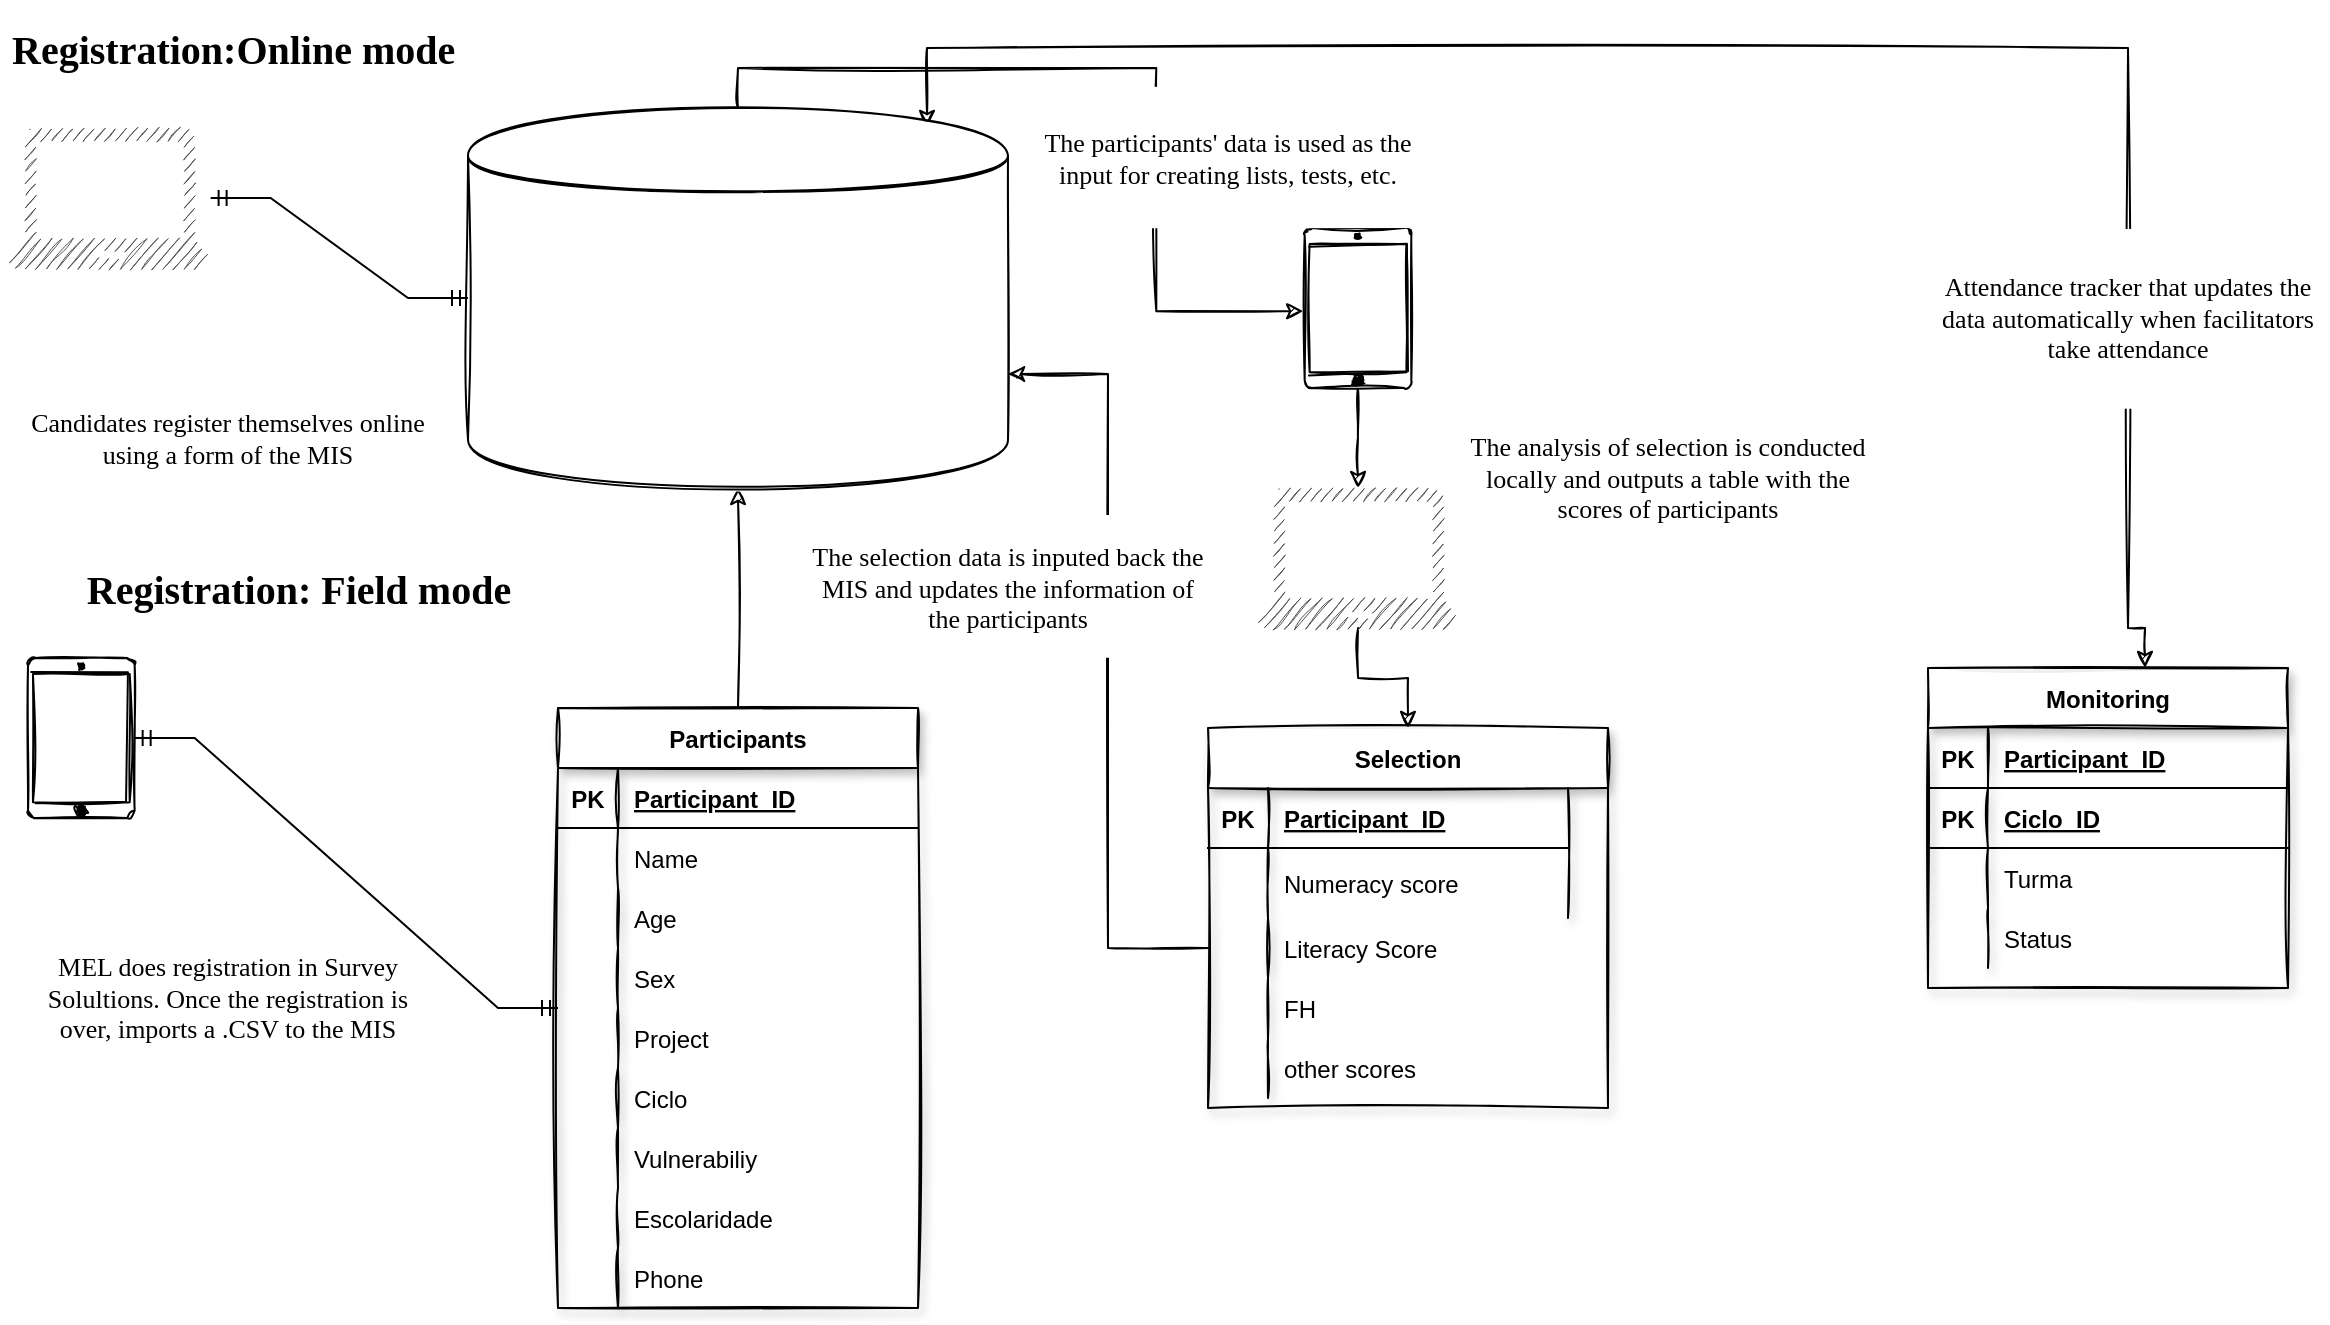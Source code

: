 <mxfile version="17.0.0" type="github">
  <diagram id="xf75cjcKGF7Ed7S_Ia3y" name="Page-1">
    <mxGraphModel dx="2447" dy="1406" grid="1" gridSize="10" guides="1" tooltips="1" connect="1" arrows="1" fold="1" page="1" pageScale="1" pageWidth="1169" pageHeight="827" math="0" shadow="0">
      <root>
        <mxCell id="0" />
        <mxCell id="1" parent="0" />
        <mxCell id="16KXvka3SfCtmEUfeH8i-1" value="" style="html=1;verticalLabelPosition=bottom;labelBackgroundColor=#ffffff;verticalAlign=top;shadow=0;dashed=0;strokeWidth=1;shape=mxgraph.ios7.misc.ipad7inch;strokeColor=#000000;sketch=1;" vertex="1" parent="1">
          <mxGeometry x="10" y="315" width="53.33" height="80" as="geometry" />
        </mxCell>
        <mxCell id="16KXvka3SfCtmEUfeH8i-2" value="" style="sketch=1;pointerEvents=1;shadow=0;dashed=0;html=1;strokeColor=none;fillColor=#505050;labelPosition=center;verticalLabelPosition=bottom;verticalAlign=top;outlineConnect=0;align=center;shape=mxgraph.office.devices.laptop;" vertex="1" parent="1">
          <mxGeometry y="50" width="101.31" height="70" as="geometry" />
        </mxCell>
        <mxCell id="16KXvka3SfCtmEUfeH8i-91" value="" style="edgeStyle=orthogonalEdgeStyle;rounded=0;orthogonalLoop=1;jettySize=auto;html=1;fontFamily=Lucida Console;fontSize=13;sketch=1;" edge="1" parent="1" source="16KXvka3SfCtmEUfeH8i-3" target="16KXvka3SfCtmEUfeH8i-31">
          <mxGeometry relative="1" as="geometry" />
        </mxCell>
        <mxCell id="16KXvka3SfCtmEUfeH8i-3" value="Participants" style="shape=table;startSize=30;container=1;collapsible=1;childLayout=tableLayout;fixedRows=1;rowLines=0;fontStyle=1;align=center;resizeLast=1;sketch=1;shadow=1;" vertex="1" parent="1">
          <mxGeometry x="275" y="340" width="180" height="300" as="geometry" />
        </mxCell>
        <mxCell id="16KXvka3SfCtmEUfeH8i-4" value="" style="shape=tableRow;horizontal=0;startSize=0;swimlaneHead=0;swimlaneBody=0;fillColor=none;collapsible=0;dropTarget=0;points=[[0,0.5],[1,0.5]];portConstraint=eastwest;top=0;left=0;right=0;bottom=1;" vertex="1" parent="16KXvka3SfCtmEUfeH8i-3">
          <mxGeometry y="30" width="180" height="30" as="geometry" />
        </mxCell>
        <mxCell id="16KXvka3SfCtmEUfeH8i-5" value="PK" style="shape=partialRectangle;connectable=0;fillColor=none;top=0;left=0;bottom=0;right=0;fontStyle=1;overflow=hidden;" vertex="1" parent="16KXvka3SfCtmEUfeH8i-4">
          <mxGeometry width="30" height="30" as="geometry">
            <mxRectangle width="30" height="30" as="alternateBounds" />
          </mxGeometry>
        </mxCell>
        <mxCell id="16KXvka3SfCtmEUfeH8i-6" value="Participant_ID" style="shape=partialRectangle;connectable=0;fillColor=none;top=0;left=0;bottom=0;right=0;align=left;spacingLeft=6;fontStyle=5;overflow=hidden;" vertex="1" parent="16KXvka3SfCtmEUfeH8i-4">
          <mxGeometry x="30" width="150" height="30" as="geometry">
            <mxRectangle width="150" height="30" as="alternateBounds" />
          </mxGeometry>
        </mxCell>
        <mxCell id="16KXvka3SfCtmEUfeH8i-7" value="" style="shape=tableRow;horizontal=0;startSize=0;swimlaneHead=0;swimlaneBody=0;fillColor=none;collapsible=0;dropTarget=0;points=[[0,0.5],[1,0.5]];portConstraint=eastwest;top=0;left=0;right=0;bottom=0;" vertex="1" parent="16KXvka3SfCtmEUfeH8i-3">
          <mxGeometry y="60" width="180" height="30" as="geometry" />
        </mxCell>
        <mxCell id="16KXvka3SfCtmEUfeH8i-8" value="" style="shape=partialRectangle;connectable=0;fillColor=none;top=0;left=0;bottom=0;right=0;editable=1;overflow=hidden;" vertex="1" parent="16KXvka3SfCtmEUfeH8i-7">
          <mxGeometry width="30" height="30" as="geometry">
            <mxRectangle width="30" height="30" as="alternateBounds" />
          </mxGeometry>
        </mxCell>
        <mxCell id="16KXvka3SfCtmEUfeH8i-9" value="Name" style="shape=partialRectangle;connectable=0;fillColor=none;top=0;left=0;bottom=0;right=0;align=left;spacingLeft=6;overflow=hidden;" vertex="1" parent="16KXvka3SfCtmEUfeH8i-7">
          <mxGeometry x="30" width="150" height="30" as="geometry">
            <mxRectangle width="150" height="30" as="alternateBounds" />
          </mxGeometry>
        </mxCell>
        <mxCell id="16KXvka3SfCtmEUfeH8i-10" value="" style="shape=tableRow;horizontal=0;startSize=0;swimlaneHead=0;swimlaneBody=0;fillColor=none;collapsible=0;dropTarget=0;points=[[0,0.5],[1,0.5]];portConstraint=eastwest;top=0;left=0;right=0;bottom=0;" vertex="1" parent="16KXvka3SfCtmEUfeH8i-3">
          <mxGeometry y="90" width="180" height="30" as="geometry" />
        </mxCell>
        <mxCell id="16KXvka3SfCtmEUfeH8i-11" value="" style="shape=partialRectangle;connectable=0;fillColor=none;top=0;left=0;bottom=0;right=0;editable=1;overflow=hidden;" vertex="1" parent="16KXvka3SfCtmEUfeH8i-10">
          <mxGeometry width="30" height="30" as="geometry">
            <mxRectangle width="30" height="30" as="alternateBounds" />
          </mxGeometry>
        </mxCell>
        <mxCell id="16KXvka3SfCtmEUfeH8i-12" value="Age" style="shape=partialRectangle;connectable=0;fillColor=none;top=0;left=0;bottom=0;right=0;align=left;spacingLeft=6;overflow=hidden;" vertex="1" parent="16KXvka3SfCtmEUfeH8i-10">
          <mxGeometry x="30" width="150" height="30" as="geometry">
            <mxRectangle width="150" height="30" as="alternateBounds" />
          </mxGeometry>
        </mxCell>
        <mxCell id="16KXvka3SfCtmEUfeH8i-13" value="" style="shape=tableRow;horizontal=0;startSize=0;swimlaneHead=0;swimlaneBody=0;fillColor=none;collapsible=0;dropTarget=0;points=[[0,0.5],[1,0.5]];portConstraint=eastwest;top=0;left=0;right=0;bottom=0;" vertex="1" parent="16KXvka3SfCtmEUfeH8i-3">
          <mxGeometry y="120" width="180" height="30" as="geometry" />
        </mxCell>
        <mxCell id="16KXvka3SfCtmEUfeH8i-14" value="" style="shape=partialRectangle;connectable=0;fillColor=none;top=0;left=0;bottom=0;right=0;editable=1;overflow=hidden;" vertex="1" parent="16KXvka3SfCtmEUfeH8i-13">
          <mxGeometry width="30" height="30" as="geometry">
            <mxRectangle width="30" height="30" as="alternateBounds" />
          </mxGeometry>
        </mxCell>
        <mxCell id="16KXvka3SfCtmEUfeH8i-15" value="Sex" style="shape=partialRectangle;connectable=0;fillColor=none;top=0;left=0;bottom=0;right=0;align=left;spacingLeft=6;overflow=hidden;" vertex="1" parent="16KXvka3SfCtmEUfeH8i-13">
          <mxGeometry x="30" width="150" height="30" as="geometry">
            <mxRectangle width="150" height="30" as="alternateBounds" />
          </mxGeometry>
        </mxCell>
        <mxCell id="16KXvka3SfCtmEUfeH8i-16" value="" style="shape=tableRow;horizontal=0;startSize=0;swimlaneHead=0;swimlaneBody=0;fillColor=none;collapsible=0;dropTarget=0;points=[[0,0.5],[1,0.5]];portConstraint=eastwest;top=0;left=0;right=0;bottom=0;" vertex="1" parent="16KXvka3SfCtmEUfeH8i-3">
          <mxGeometry y="150" width="180" height="30" as="geometry" />
        </mxCell>
        <mxCell id="16KXvka3SfCtmEUfeH8i-17" value="" style="shape=partialRectangle;connectable=0;fillColor=none;top=0;left=0;bottom=0;right=0;editable=1;overflow=hidden;" vertex="1" parent="16KXvka3SfCtmEUfeH8i-16">
          <mxGeometry width="30" height="30" as="geometry">
            <mxRectangle width="30" height="30" as="alternateBounds" />
          </mxGeometry>
        </mxCell>
        <mxCell id="16KXvka3SfCtmEUfeH8i-18" value="Project" style="shape=partialRectangle;connectable=0;fillColor=none;top=0;left=0;bottom=0;right=0;align=left;spacingLeft=6;overflow=hidden;" vertex="1" parent="16KXvka3SfCtmEUfeH8i-16">
          <mxGeometry x="30" width="150" height="30" as="geometry">
            <mxRectangle width="150" height="30" as="alternateBounds" />
          </mxGeometry>
        </mxCell>
        <mxCell id="16KXvka3SfCtmEUfeH8i-19" value="" style="shape=tableRow;horizontal=0;startSize=0;swimlaneHead=0;swimlaneBody=0;fillColor=none;collapsible=0;dropTarget=0;points=[[0,0.5],[1,0.5]];portConstraint=eastwest;top=0;left=0;right=0;bottom=0;" vertex="1" parent="16KXvka3SfCtmEUfeH8i-3">
          <mxGeometry y="180" width="180" height="30" as="geometry" />
        </mxCell>
        <mxCell id="16KXvka3SfCtmEUfeH8i-20" value="" style="shape=partialRectangle;connectable=0;fillColor=none;top=0;left=0;bottom=0;right=0;editable=1;overflow=hidden;" vertex="1" parent="16KXvka3SfCtmEUfeH8i-19">
          <mxGeometry width="30" height="30" as="geometry">
            <mxRectangle width="30" height="30" as="alternateBounds" />
          </mxGeometry>
        </mxCell>
        <mxCell id="16KXvka3SfCtmEUfeH8i-21" value="Ciclo" style="shape=partialRectangle;connectable=0;fillColor=none;top=0;left=0;bottom=0;right=0;align=left;spacingLeft=6;overflow=hidden;" vertex="1" parent="16KXvka3SfCtmEUfeH8i-19">
          <mxGeometry x="30" width="150" height="30" as="geometry">
            <mxRectangle width="150" height="30" as="alternateBounds" />
          </mxGeometry>
        </mxCell>
        <mxCell id="16KXvka3SfCtmEUfeH8i-22" value="" style="shape=tableRow;horizontal=0;startSize=0;swimlaneHead=0;swimlaneBody=0;fillColor=none;collapsible=0;dropTarget=0;points=[[0,0.5],[1,0.5]];portConstraint=eastwest;top=0;left=0;right=0;bottom=0;" vertex="1" parent="16KXvka3SfCtmEUfeH8i-3">
          <mxGeometry y="210" width="180" height="30" as="geometry" />
        </mxCell>
        <mxCell id="16KXvka3SfCtmEUfeH8i-23" value="" style="shape=partialRectangle;connectable=0;fillColor=none;top=0;left=0;bottom=0;right=0;editable=1;overflow=hidden;" vertex="1" parent="16KXvka3SfCtmEUfeH8i-22">
          <mxGeometry width="30" height="30" as="geometry">
            <mxRectangle width="30" height="30" as="alternateBounds" />
          </mxGeometry>
        </mxCell>
        <mxCell id="16KXvka3SfCtmEUfeH8i-24" value="Vulnerabiliy" style="shape=partialRectangle;connectable=0;fillColor=none;top=0;left=0;bottom=0;right=0;align=left;spacingLeft=6;overflow=hidden;" vertex="1" parent="16KXvka3SfCtmEUfeH8i-22">
          <mxGeometry x="30" width="150" height="30" as="geometry">
            <mxRectangle width="150" height="30" as="alternateBounds" />
          </mxGeometry>
        </mxCell>
        <mxCell id="16KXvka3SfCtmEUfeH8i-25" value="" style="shape=tableRow;horizontal=0;startSize=0;swimlaneHead=0;swimlaneBody=0;fillColor=none;collapsible=0;dropTarget=0;points=[[0,0.5],[1,0.5]];portConstraint=eastwest;top=0;left=0;right=0;bottom=0;" vertex="1" parent="16KXvka3SfCtmEUfeH8i-3">
          <mxGeometry y="240" width="180" height="30" as="geometry" />
        </mxCell>
        <mxCell id="16KXvka3SfCtmEUfeH8i-26" value="" style="shape=partialRectangle;connectable=0;fillColor=none;top=0;left=0;bottom=0;right=0;editable=1;overflow=hidden;" vertex="1" parent="16KXvka3SfCtmEUfeH8i-25">
          <mxGeometry width="30" height="30" as="geometry">
            <mxRectangle width="30" height="30" as="alternateBounds" />
          </mxGeometry>
        </mxCell>
        <mxCell id="16KXvka3SfCtmEUfeH8i-27" value="Escolaridade" style="shape=partialRectangle;connectable=0;fillColor=none;top=0;left=0;bottom=0;right=0;align=left;spacingLeft=6;overflow=hidden;" vertex="1" parent="16KXvka3SfCtmEUfeH8i-25">
          <mxGeometry x="30" width="150" height="30" as="geometry">
            <mxRectangle width="150" height="30" as="alternateBounds" />
          </mxGeometry>
        </mxCell>
        <mxCell id="16KXvka3SfCtmEUfeH8i-28" value="" style="shape=tableRow;horizontal=0;startSize=0;swimlaneHead=0;swimlaneBody=0;fillColor=none;collapsible=0;dropTarget=0;points=[[0,0.5],[1,0.5]];portConstraint=eastwest;top=0;left=0;right=0;bottom=0;" vertex="1" parent="16KXvka3SfCtmEUfeH8i-3">
          <mxGeometry y="270" width="180" height="30" as="geometry" />
        </mxCell>
        <mxCell id="16KXvka3SfCtmEUfeH8i-29" value="" style="shape=partialRectangle;connectable=0;fillColor=none;top=0;left=0;bottom=0;right=0;editable=1;overflow=hidden;" vertex="1" parent="16KXvka3SfCtmEUfeH8i-28">
          <mxGeometry width="30" height="30" as="geometry">
            <mxRectangle width="30" height="30" as="alternateBounds" />
          </mxGeometry>
        </mxCell>
        <mxCell id="16KXvka3SfCtmEUfeH8i-30" value="Phone " style="shape=partialRectangle;connectable=0;fillColor=none;top=0;left=0;bottom=0;right=0;align=left;spacingLeft=6;overflow=hidden;" vertex="1" parent="16KXvka3SfCtmEUfeH8i-28">
          <mxGeometry x="30" width="150" height="30" as="geometry">
            <mxRectangle width="150" height="30" as="alternateBounds" />
          </mxGeometry>
        </mxCell>
        <mxCell id="16KXvka3SfCtmEUfeH8i-92" style="edgeStyle=orthogonalEdgeStyle;rounded=0;sketch=1;orthogonalLoop=1;jettySize=auto;html=1;exitX=0.5;exitY=0;exitDx=0;exitDy=0;entryX=-0.014;entryY=0.52;entryDx=0;entryDy=0;entryPerimeter=0;fontFamily=Lucida Console;fontSize=13;" edge="1" parent="1" source="16KXvka3SfCtmEUfeH8i-31" target="16KXvka3SfCtmEUfeH8i-64">
          <mxGeometry relative="1" as="geometry" />
        </mxCell>
        <mxCell id="16KXvka3SfCtmEUfeH8i-106" style="edgeStyle=orthogonalEdgeStyle;rounded=0;sketch=1;orthogonalLoop=1;jettySize=auto;html=1;exitX=0.85;exitY=0.05;exitDx=0;exitDy=0;exitPerimeter=0;fontFamily=Lucida Console;fontSize=20;startArrow=classic;startFill=0;entryX=0.603;entryY=0;entryDx=0;entryDy=0;entryPerimeter=0;" edge="1" parent="1" source="16KXvka3SfCtmEUfeH8i-31" target="16KXvka3SfCtmEUfeH8i-65">
          <mxGeometry relative="1" as="geometry">
            <mxPoint x="1060" y="290" as="targetPoint" />
            <Array as="points">
              <mxPoint x="460" y="10" />
              <mxPoint x="1060" y="10" />
              <mxPoint x="1060" y="300" />
            </Array>
          </mxGeometry>
        </mxCell>
        <mxCell id="16KXvka3SfCtmEUfeH8i-31" value="" style="shape=datastore;whiteSpace=wrap;html=1;strokeColor=#000000;sketch=1;" vertex="1" parent="1">
          <mxGeometry x="230" y="40" width="270" height="190" as="geometry" />
        </mxCell>
        <mxCell id="16KXvka3SfCtmEUfeH8i-33" value="Selection" style="shape=table;startSize=30;container=1;collapsible=1;childLayout=tableLayout;fixedRows=1;rowLines=0;fontStyle=1;align=center;resizeLast=1;sketch=1;shadow=1;" vertex="1" parent="1">
          <mxGeometry x="600" y="350" width="200" height="190" as="geometry" />
        </mxCell>
        <mxCell id="16KXvka3SfCtmEUfeH8i-34" value="" style="shape=tableRow;horizontal=0;startSize=0;swimlaneHead=0;swimlaneBody=0;fillColor=none;collapsible=0;dropTarget=0;points=[[0,0.5],[1,0.5]];portConstraint=eastwest;top=0;left=0;right=0;bottom=1;" vertex="1" parent="16KXvka3SfCtmEUfeH8i-33">
          <mxGeometry y="30" width="180" height="30" as="geometry" />
        </mxCell>
        <mxCell id="16KXvka3SfCtmEUfeH8i-35" value="PK" style="shape=partialRectangle;connectable=0;fillColor=none;top=0;left=0;bottom=0;right=0;fontStyle=1;overflow=hidden;" vertex="1" parent="16KXvka3SfCtmEUfeH8i-34">
          <mxGeometry width="30" height="30" as="geometry">
            <mxRectangle width="30" height="30" as="alternateBounds" />
          </mxGeometry>
        </mxCell>
        <mxCell id="16KXvka3SfCtmEUfeH8i-36" value="Participant_ID" style="shape=partialRectangle;connectable=0;fillColor=none;top=0;left=0;bottom=0;right=0;align=left;spacingLeft=6;fontStyle=5;overflow=hidden;" vertex="1" parent="16KXvka3SfCtmEUfeH8i-34">
          <mxGeometry x="30" width="150" height="30" as="geometry">
            <mxRectangle width="150" height="30" as="alternateBounds" />
          </mxGeometry>
        </mxCell>
        <mxCell id="16KXvka3SfCtmEUfeH8i-37" value="" style="shape=tableRow;horizontal=0;startSize=0;swimlaneHead=0;swimlaneBody=0;fillColor=none;collapsible=0;dropTarget=0;points=[[0,0.5],[1,0.5]];portConstraint=eastwest;top=0;left=0;right=0;bottom=0;" vertex="1" parent="16KXvka3SfCtmEUfeH8i-33">
          <mxGeometry y="60" width="180" height="35" as="geometry" />
        </mxCell>
        <mxCell id="16KXvka3SfCtmEUfeH8i-38" value="" style="shape=partialRectangle;connectable=0;fillColor=none;top=0;left=0;bottom=0;right=0;editable=1;overflow=hidden;" vertex="1" parent="16KXvka3SfCtmEUfeH8i-37">
          <mxGeometry width="30" height="35" as="geometry">
            <mxRectangle width="30" height="35" as="alternateBounds" />
          </mxGeometry>
        </mxCell>
        <mxCell id="16KXvka3SfCtmEUfeH8i-39" value="Numeracy score" style="shape=partialRectangle;connectable=0;fillColor=none;top=0;left=0;bottom=0;right=0;align=left;spacingLeft=6;overflow=hidden;" vertex="1" parent="16KXvka3SfCtmEUfeH8i-37">
          <mxGeometry x="30" width="150" height="35" as="geometry">
            <mxRectangle width="150" height="35" as="alternateBounds" />
          </mxGeometry>
        </mxCell>
        <mxCell id="16KXvka3SfCtmEUfeH8i-98" value="" style="shape=singleArrow;whiteSpace=wrap;html=1;arrowWidth=0.4;arrowSize=0.4;verticalAlign=top;fillColor=#505050;strokeColor=none;sketch=1;shadow=0;dashed=0;" vertex="1" parent="16KXvka3SfCtmEUfeH8i-37">
          <mxGeometry x="180" height="35" as="geometry">
            <mxRectangle height="35" as="alternateBounds" />
          </mxGeometry>
        </mxCell>
        <mxCell id="16KXvka3SfCtmEUfeH8i-40" value="" style="shape=tableRow;horizontal=0;startSize=0;swimlaneHead=0;swimlaneBody=0;fillColor=none;collapsible=0;dropTarget=0;points=[[0,0.5],[1,0.5]];portConstraint=eastwest;top=0;left=0;right=0;bottom=0;" vertex="1" parent="16KXvka3SfCtmEUfeH8i-33">
          <mxGeometry y="95" width="180" height="30" as="geometry" />
        </mxCell>
        <mxCell id="16KXvka3SfCtmEUfeH8i-41" value="" style="shape=partialRectangle;connectable=0;fillColor=none;top=0;left=0;bottom=0;right=0;editable=1;overflow=hidden;" vertex="1" parent="16KXvka3SfCtmEUfeH8i-40">
          <mxGeometry width="30" height="30" as="geometry">
            <mxRectangle width="30" height="30" as="alternateBounds" />
          </mxGeometry>
        </mxCell>
        <mxCell id="16KXvka3SfCtmEUfeH8i-42" value="Literacy Score" style="shape=partialRectangle;connectable=0;fillColor=none;top=0;left=0;bottom=0;right=0;align=left;spacingLeft=6;overflow=hidden;" vertex="1" parent="16KXvka3SfCtmEUfeH8i-40">
          <mxGeometry x="30" width="150" height="30" as="geometry">
            <mxRectangle width="150" height="30" as="alternateBounds" />
          </mxGeometry>
        </mxCell>
        <mxCell id="16KXvka3SfCtmEUfeH8i-43" value="" style="shape=tableRow;horizontal=0;startSize=0;swimlaneHead=0;swimlaneBody=0;fillColor=none;collapsible=0;dropTarget=0;points=[[0,0.5],[1,0.5]];portConstraint=eastwest;top=0;left=0;right=0;bottom=0;" vertex="1" parent="16KXvka3SfCtmEUfeH8i-33">
          <mxGeometry y="125" width="180" height="30" as="geometry" />
        </mxCell>
        <mxCell id="16KXvka3SfCtmEUfeH8i-44" value="" style="shape=partialRectangle;connectable=0;fillColor=none;top=0;left=0;bottom=0;right=0;editable=1;overflow=hidden;" vertex="1" parent="16KXvka3SfCtmEUfeH8i-43">
          <mxGeometry width="30" height="30" as="geometry">
            <mxRectangle width="30" height="30" as="alternateBounds" />
          </mxGeometry>
        </mxCell>
        <mxCell id="16KXvka3SfCtmEUfeH8i-45" value="FH" style="shape=partialRectangle;connectable=0;fillColor=none;top=0;left=0;bottom=0;right=0;align=left;spacingLeft=6;overflow=hidden;" vertex="1" parent="16KXvka3SfCtmEUfeH8i-43">
          <mxGeometry x="30" width="150" height="30" as="geometry">
            <mxRectangle width="150" height="30" as="alternateBounds" />
          </mxGeometry>
        </mxCell>
        <mxCell id="16KXvka3SfCtmEUfeH8i-46" value="" style="shape=tableRow;horizontal=0;startSize=0;swimlaneHead=0;swimlaneBody=0;fillColor=none;collapsible=0;dropTarget=0;points=[[0,0.5],[1,0.5]];portConstraint=eastwest;top=0;left=0;right=0;bottom=0;" vertex="1" parent="16KXvka3SfCtmEUfeH8i-33">
          <mxGeometry y="155" width="180" height="30" as="geometry" />
        </mxCell>
        <mxCell id="16KXvka3SfCtmEUfeH8i-47" value="" style="shape=partialRectangle;connectable=0;fillColor=none;top=0;left=0;bottom=0;right=0;editable=1;overflow=hidden;" vertex="1" parent="16KXvka3SfCtmEUfeH8i-46">
          <mxGeometry width="30" height="30" as="geometry">
            <mxRectangle width="30" height="30" as="alternateBounds" />
          </mxGeometry>
        </mxCell>
        <mxCell id="16KXvka3SfCtmEUfeH8i-48" value="other scores" style="shape=partialRectangle;connectable=0;fillColor=none;top=0;left=0;bottom=0;right=0;align=left;spacingLeft=6;overflow=hidden;" vertex="1" parent="16KXvka3SfCtmEUfeH8i-46">
          <mxGeometry x="30" width="150" height="30" as="geometry">
            <mxRectangle width="150" height="30" as="alternateBounds" />
          </mxGeometry>
        </mxCell>
        <mxCell id="16KXvka3SfCtmEUfeH8i-95" value="" style="edgeStyle=orthogonalEdgeStyle;rounded=0;sketch=1;orthogonalLoop=1;jettySize=auto;html=1;fontFamily=Lucida Console;fontSize=13;" edge="1" parent="1" source="16KXvka3SfCtmEUfeH8i-64" target="16KXvka3SfCtmEUfeH8i-94">
          <mxGeometry relative="1" as="geometry" />
        </mxCell>
        <mxCell id="16KXvka3SfCtmEUfeH8i-64" value="" style="html=1;verticalLabelPosition=bottom;labelBackgroundColor=#ffffff;verticalAlign=top;shadow=0;dashed=0;strokeWidth=1;shape=mxgraph.ios7.misc.ipad7inch;strokeColor=#000000;sketch=1;" vertex="1" parent="1">
          <mxGeometry x="648.34" y="100" width="53.33" height="80" as="geometry" />
        </mxCell>
        <mxCell id="16KXvka3SfCtmEUfeH8i-65" value="Monitoring" style="shape=table;startSize=30;container=1;collapsible=1;childLayout=tableLayout;fixedRows=1;rowLines=0;fontStyle=1;align=center;resizeLast=1;sketch=1;swimlaneLine=1;shadow=1;" vertex="1" parent="1">
          <mxGeometry x="960" y="320" width="180" height="160" as="geometry" />
        </mxCell>
        <mxCell id="16KXvka3SfCtmEUfeH8i-66" value="" style="shape=tableRow;horizontal=0;startSize=0;swimlaneHead=0;swimlaneBody=0;fillColor=none;collapsible=0;dropTarget=0;points=[[0,0.5],[1,0.5]];portConstraint=eastwest;top=0;left=0;right=0;bottom=1;" vertex="1" parent="16KXvka3SfCtmEUfeH8i-65">
          <mxGeometry y="30" width="180" height="30" as="geometry" />
        </mxCell>
        <mxCell id="16KXvka3SfCtmEUfeH8i-67" value="PK" style="shape=partialRectangle;connectable=0;fillColor=none;top=0;left=0;bottom=0;right=0;fontStyle=1;overflow=hidden;" vertex="1" parent="16KXvka3SfCtmEUfeH8i-66">
          <mxGeometry width="30" height="30" as="geometry">
            <mxRectangle width="30" height="30" as="alternateBounds" />
          </mxGeometry>
        </mxCell>
        <mxCell id="16KXvka3SfCtmEUfeH8i-68" value="Participant_ID" style="shape=partialRectangle;connectable=0;fillColor=none;top=0;left=0;bottom=0;right=0;align=left;spacingLeft=6;fontStyle=5;overflow=hidden;" vertex="1" parent="16KXvka3SfCtmEUfeH8i-66">
          <mxGeometry x="30" width="150" height="30" as="geometry">
            <mxRectangle width="150" height="30" as="alternateBounds" />
          </mxGeometry>
        </mxCell>
        <mxCell id="16KXvka3SfCtmEUfeH8i-81" value="" style="shape=tableRow;horizontal=0;startSize=0;swimlaneHead=0;swimlaneBody=0;fillColor=none;collapsible=0;dropTarget=0;points=[[0,0.5],[1,0.5]];portConstraint=eastwest;top=0;left=0;right=0;bottom=1;" vertex="1" parent="16KXvka3SfCtmEUfeH8i-65">
          <mxGeometry y="60" width="180" height="30" as="geometry" />
        </mxCell>
        <mxCell id="16KXvka3SfCtmEUfeH8i-82" value="PK" style="shape=partialRectangle;connectable=0;fillColor=none;top=0;left=0;bottom=0;right=0;fontStyle=1;overflow=hidden;" vertex="1" parent="16KXvka3SfCtmEUfeH8i-81">
          <mxGeometry width="30" height="30" as="geometry">
            <mxRectangle width="30" height="30" as="alternateBounds" />
          </mxGeometry>
        </mxCell>
        <mxCell id="16KXvka3SfCtmEUfeH8i-83" value="Ciclo_ID" style="shape=partialRectangle;connectable=0;fillColor=none;top=0;left=0;bottom=0;right=0;align=left;spacingLeft=6;fontStyle=5;overflow=hidden;" vertex="1" parent="16KXvka3SfCtmEUfeH8i-81">
          <mxGeometry x="30" width="150" height="30" as="geometry">
            <mxRectangle width="150" height="30" as="alternateBounds" />
          </mxGeometry>
        </mxCell>
        <mxCell id="16KXvka3SfCtmEUfeH8i-69" value="" style="shape=tableRow;horizontal=0;startSize=0;swimlaneHead=0;swimlaneBody=0;fillColor=none;collapsible=0;dropTarget=0;points=[[0,0.5],[1,0.5]];portConstraint=eastwest;top=0;left=0;right=0;bottom=0;" vertex="1" parent="16KXvka3SfCtmEUfeH8i-65">
          <mxGeometry y="90" width="180" height="30" as="geometry" />
        </mxCell>
        <mxCell id="16KXvka3SfCtmEUfeH8i-70" value="" style="shape=partialRectangle;connectable=0;fillColor=none;top=0;left=0;bottom=0;right=0;editable=1;overflow=hidden;" vertex="1" parent="16KXvka3SfCtmEUfeH8i-69">
          <mxGeometry width="30" height="30" as="geometry">
            <mxRectangle width="30" height="30" as="alternateBounds" />
          </mxGeometry>
        </mxCell>
        <mxCell id="16KXvka3SfCtmEUfeH8i-71" value="Turma" style="shape=partialRectangle;connectable=0;fillColor=none;top=0;left=0;bottom=0;right=0;align=left;spacingLeft=6;overflow=hidden;" vertex="1" parent="16KXvka3SfCtmEUfeH8i-69">
          <mxGeometry x="30" width="150" height="30" as="geometry">
            <mxRectangle width="150" height="30" as="alternateBounds" />
          </mxGeometry>
        </mxCell>
        <mxCell id="16KXvka3SfCtmEUfeH8i-72" value="" style="shape=tableRow;horizontal=0;startSize=0;swimlaneHead=0;swimlaneBody=0;fillColor=none;collapsible=0;dropTarget=0;points=[[0,0.5],[1,0.5]];portConstraint=eastwest;top=0;left=0;right=0;bottom=0;" vertex="1" parent="16KXvka3SfCtmEUfeH8i-65">
          <mxGeometry y="120" width="180" height="30" as="geometry" />
        </mxCell>
        <mxCell id="16KXvka3SfCtmEUfeH8i-73" value="" style="shape=partialRectangle;connectable=0;fillColor=none;top=0;left=0;bottom=0;right=0;editable=1;overflow=hidden;" vertex="1" parent="16KXvka3SfCtmEUfeH8i-72">
          <mxGeometry width="30" height="30" as="geometry">
            <mxRectangle width="30" height="30" as="alternateBounds" />
          </mxGeometry>
        </mxCell>
        <mxCell id="16KXvka3SfCtmEUfeH8i-74" value="Status" style="shape=partialRectangle;connectable=0;fillColor=none;top=0;left=0;bottom=0;right=0;align=left;spacingLeft=6;overflow=hidden;" vertex="1" parent="16KXvka3SfCtmEUfeH8i-72">
          <mxGeometry x="30" width="150" height="30" as="geometry">
            <mxRectangle width="150" height="30" as="alternateBounds" />
          </mxGeometry>
        </mxCell>
        <mxCell id="16KXvka3SfCtmEUfeH8i-84" value="" style="edgeStyle=entityRelationEdgeStyle;fontSize=12;html=1;endArrow=ERmandOne;startArrow=ERmandOne;rounded=0;" edge="1" parent="1" source="16KXvka3SfCtmEUfeH8i-1" target="16KXvka3SfCtmEUfeH8i-3">
          <mxGeometry width="100" height="100" relative="1" as="geometry">
            <mxPoint x="480" y="350" as="sourcePoint" />
            <mxPoint x="580" y="250" as="targetPoint" />
          </mxGeometry>
        </mxCell>
        <mxCell id="16KXvka3SfCtmEUfeH8i-85" value="" style="edgeStyle=entityRelationEdgeStyle;fontSize=12;html=1;endArrow=ERmandOne;startArrow=ERmandOne;rounded=0;" edge="1" parent="1" source="16KXvka3SfCtmEUfeH8i-2" target="16KXvka3SfCtmEUfeH8i-31">
          <mxGeometry width="100" height="100" relative="1" as="geometry">
            <mxPoint x="73.33" y="365" as="sourcePoint" />
            <mxPoint x="250" y="465" as="targetPoint" />
          </mxGeometry>
        </mxCell>
        <mxCell id="16KXvka3SfCtmEUfeH8i-86" value="&lt;font face=&quot;Lucida Console&quot; style=&quot;font-size: 13px&quot;&gt;MEL does registration in Survey Solultions. Once the registration is over, imports a .CSV to the MIS&lt;/font&gt;" style="text;html=1;strokeColor=none;fillColor=none;align=center;verticalAlign=middle;whiteSpace=wrap;rounded=0;shadow=1;sketch=1;" vertex="1" parent="1">
          <mxGeometry x="10" y="425" width="200" height="120" as="geometry" />
        </mxCell>
        <mxCell id="16KXvka3SfCtmEUfeH8i-87" value="&lt;font style=&quot;font-size: 20px&quot;&gt;Registration: Field mode&lt;/font&gt;" style="text;strokeColor=none;fillColor=none;html=1;fontSize=24;fontStyle=1;verticalAlign=middle;align=center;shadow=1;sketch=1;fontFamily=Lucida Console;" vertex="1" parent="1">
          <mxGeometry y="260" width="290" height="40" as="geometry" />
        </mxCell>
        <mxCell id="16KXvka3SfCtmEUfeH8i-88" value="&lt;font style=&quot;font-size: 20px&quot;&gt;Registration:Online mode&lt;/font&gt;" style="text;strokeColor=none;fillColor=none;html=1;fontSize=24;fontStyle=1;verticalAlign=middle;align=left;shadow=1;sketch=1;fontFamily=Lucida Console;" vertex="1" parent="1">
          <mxGeometry y="-10" width="320" height="40" as="geometry" />
        </mxCell>
        <mxCell id="16KXvka3SfCtmEUfeH8i-89" value="&lt;font face=&quot;Lucida Console&quot;&gt;&lt;span style=&quot;font-size: 13px&quot;&gt;Candidates register themselves online using a form of the MIS&lt;/span&gt;&lt;/font&gt;" style="text;html=1;strokeColor=none;fillColor=none;align=center;verticalAlign=middle;whiteSpace=wrap;rounded=0;shadow=1;sketch=1;" vertex="1" parent="1">
          <mxGeometry x="10" y="170" width="200" height="70" as="geometry" />
        </mxCell>
        <mxCell id="16KXvka3SfCtmEUfeH8i-93" value="&lt;font face=&quot;Lucida Console&quot;&gt;&lt;span style=&quot;font-size: 13px&quot;&gt;The participants&#39; data is used as the input for creating lists, tests, etc.&lt;/span&gt;&lt;/font&gt;" style="text;html=1;strokeColor=none;fillColor=default;align=center;verticalAlign=middle;whiteSpace=wrap;rounded=0;shadow=0;sketch=1;" vertex="1" parent="1">
          <mxGeometry x="510" y="30" width="200" height="70" as="geometry" />
        </mxCell>
        <mxCell id="16KXvka3SfCtmEUfeH8i-99" value="" style="edgeStyle=orthogonalEdgeStyle;rounded=0;sketch=1;orthogonalLoop=1;jettySize=auto;html=1;fontFamily=Lucida Console;fontSize=13;entryX=0.5;entryY=0;entryDx=0;entryDy=0;" edge="1" parent="1" source="16KXvka3SfCtmEUfeH8i-94" target="16KXvka3SfCtmEUfeH8i-33">
          <mxGeometry relative="1" as="geometry" />
        </mxCell>
        <mxCell id="16KXvka3SfCtmEUfeH8i-94" value="" style="sketch=1;pointerEvents=1;shadow=0;dashed=0;html=1;strokeColor=none;fillColor=#505050;labelPosition=center;verticalLabelPosition=bottom;verticalAlign=top;outlineConnect=0;align=center;shape=mxgraph.office.devices.laptop;" vertex="1" parent="1">
          <mxGeometry x="624.35" y="230" width="101.31" height="70" as="geometry" />
        </mxCell>
        <mxCell id="16KXvka3SfCtmEUfeH8i-100" value="&lt;font face=&quot;Lucida Console&quot;&gt;&lt;span style=&quot;font-size: 13px&quot;&gt;The analysis of selection is conducted locally and outputs a table with the scores of participants&lt;/span&gt;&lt;/font&gt;" style="text;html=1;strokeColor=none;fillColor=none;align=center;verticalAlign=middle;whiteSpace=wrap;rounded=0;shadow=1;sketch=1;" vertex="1" parent="1">
          <mxGeometry x="730" y="190" width="200" height="70" as="geometry" />
        </mxCell>
        <mxCell id="16KXvka3SfCtmEUfeH8i-104" style="edgeStyle=orthogonalEdgeStyle;rounded=0;sketch=1;orthogonalLoop=1;jettySize=auto;html=1;exitX=0;exitY=0.5;exitDx=0;exitDy=0;entryX=1;entryY=0.7;entryDx=0;entryDy=0;fontFamily=Lucida Console;fontSize=13;" edge="1" parent="1" source="16KXvka3SfCtmEUfeH8i-40" target="16KXvka3SfCtmEUfeH8i-31">
          <mxGeometry relative="1" as="geometry" />
        </mxCell>
        <mxCell id="16KXvka3SfCtmEUfeH8i-105" value="&lt;font face=&quot;Lucida Console&quot;&gt;&lt;span style=&quot;font-size: 13px&quot;&gt;The selection data is inputed back the MIS and updates the information of the participants&lt;/span&gt;&lt;/font&gt;" style="text;html=1;strokeColor=none;fillColor=default;align=center;verticalAlign=middle;whiteSpace=wrap;rounded=0;shadow=0;sketch=1;" vertex="1" parent="1">
          <mxGeometry x="400" y="245" width="200" height="70" as="geometry" />
        </mxCell>
        <mxCell id="16KXvka3SfCtmEUfeH8i-107" value="&lt;font face=&quot;Lucida Console&quot;&gt;&lt;span style=&quot;font-size: 13px&quot;&gt;Attendance tracker that updates the data automatically when facilitators take attendance&lt;/span&gt;&lt;/font&gt;" style="text;html=1;strokeColor=none;fillColor=default;align=center;verticalAlign=middle;whiteSpace=wrap;rounded=0;shadow=0;sketch=1;" vertex="1" parent="1">
          <mxGeometry x="960" y="100" width="200" height="90" as="geometry" />
        </mxCell>
      </root>
    </mxGraphModel>
  </diagram>
</mxfile>
